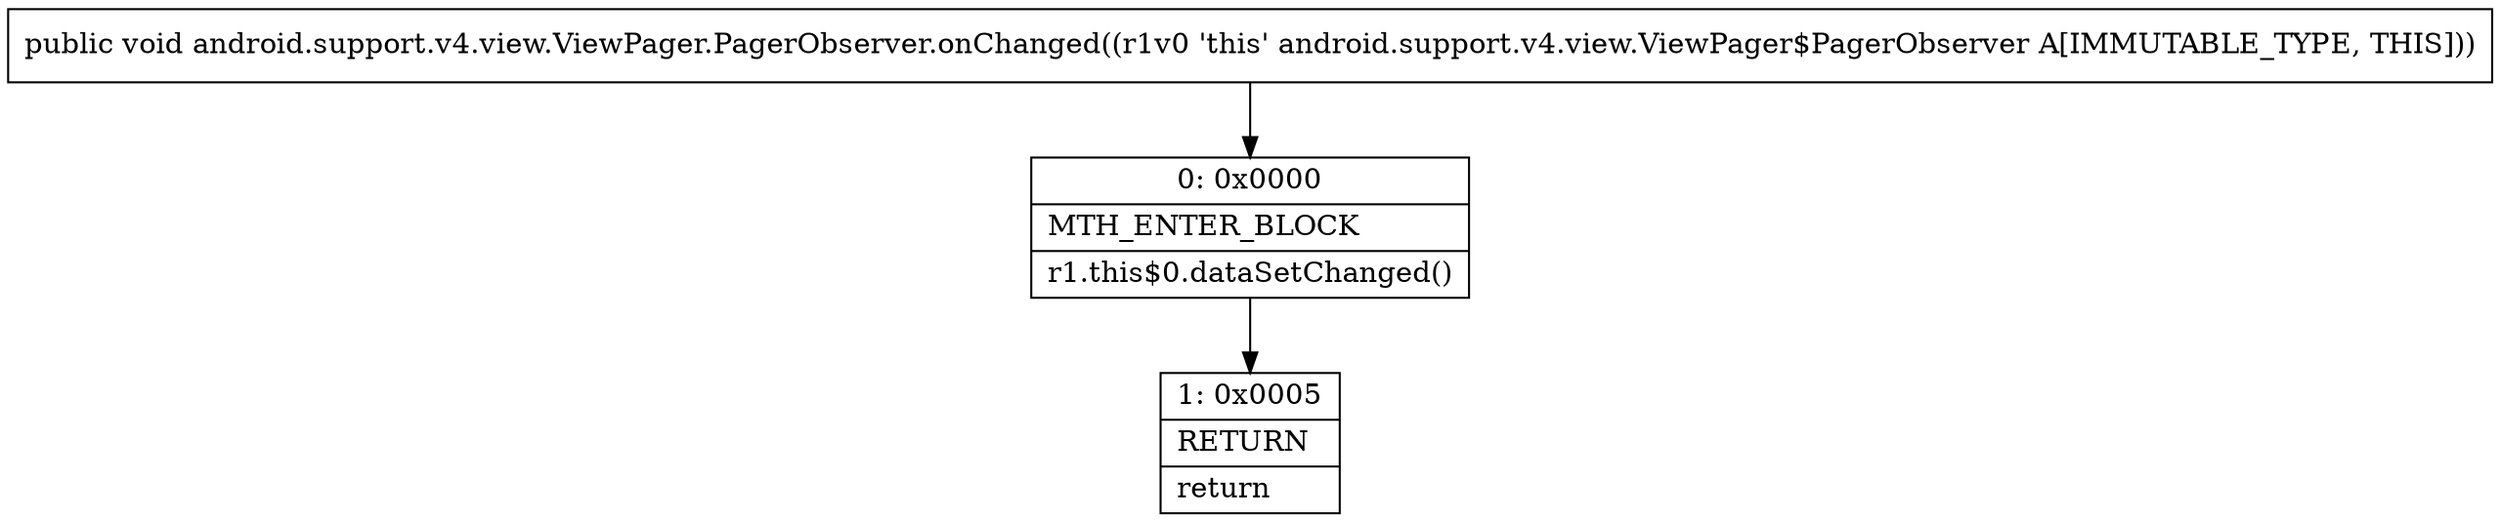 digraph "CFG forandroid.support.v4.view.ViewPager.PagerObserver.onChanged()V" {
Node_0 [shape=record,label="{0\:\ 0x0000|MTH_ENTER_BLOCK\l|r1.this$0.dataSetChanged()\l}"];
Node_1 [shape=record,label="{1\:\ 0x0005|RETURN\l|return\l}"];
MethodNode[shape=record,label="{public void android.support.v4.view.ViewPager.PagerObserver.onChanged((r1v0 'this' android.support.v4.view.ViewPager$PagerObserver A[IMMUTABLE_TYPE, THIS])) }"];
MethodNode -> Node_0;
Node_0 -> Node_1;
}

